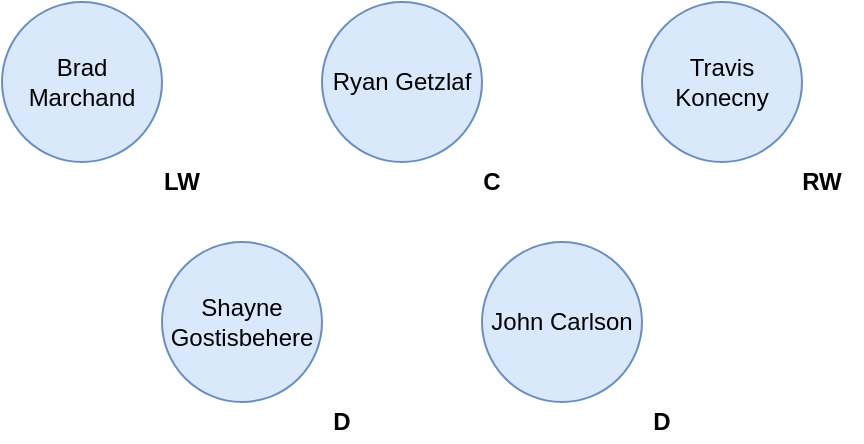 <mxfile version="14.9.0" type="google"><diagram id="qoh3MR3aSta5XBPxgE-v" name="Page-1"><mxGraphModel dx="1422" dy="762" grid="1" gridSize="10" guides="1" tooltips="1" connect="1" arrows="1" fold="1" page="1" pageScale="1" pageWidth="850" pageHeight="1100" math="0" shadow="0"><root><mxCell id="0"/><mxCell id="1" parent="0"/><mxCell id="Z9jFncdrMseB_c4dQEdJ-1" value="Travis Konecny" style="ellipse;whiteSpace=wrap;html=1;aspect=fixed;fillColor=#dae8fc;strokeColor=#6c8ebf;" vertex="1" parent="1"><mxGeometry x="480" y="320" width="80" height="80" as="geometry"/></mxCell><mxCell id="Z9jFncdrMseB_c4dQEdJ-2" value="Brad Marchand" style="ellipse;whiteSpace=wrap;html=1;aspect=fixed;fillColor=#dae8fc;strokeColor=#6c8ebf;" vertex="1" parent="1"><mxGeometry x="160" y="320" width="80" height="80" as="geometry"/></mxCell><mxCell id="Z9jFncdrMseB_c4dQEdJ-3" value="Ryan Getzlaf" style="ellipse;whiteSpace=wrap;html=1;aspect=fixed;fillColor=#dae8fc;strokeColor=#6c8ebf;" vertex="1" parent="1"><mxGeometry x="320" y="320" width="80" height="80" as="geometry"/></mxCell><mxCell id="Z9jFncdrMseB_c4dQEdJ-4" value="Shayne Gostisbehere" style="ellipse;whiteSpace=wrap;html=1;aspect=fixed;fillColor=#dae8fc;strokeColor=#6c8ebf;" vertex="1" parent="1"><mxGeometry x="240" y="440" width="80" height="80" as="geometry"/></mxCell><mxCell id="Z9jFncdrMseB_c4dQEdJ-5" value="John Carlson" style="ellipse;whiteSpace=wrap;html=1;aspect=fixed;fillColor=#dae8fc;strokeColor=#6c8ebf;" vertex="1" parent="1"><mxGeometry x="400" y="440" width="80" height="80" as="geometry"/></mxCell><mxCell id="Z9jFncdrMseB_c4dQEdJ-6" value="&lt;b&gt;LW&lt;/b&gt;" style="text;html=1;strokeColor=none;fillColor=none;align=center;verticalAlign=middle;whiteSpace=wrap;rounded=0;" vertex="1" parent="1"><mxGeometry x="230" y="400" width="40" height="20" as="geometry"/></mxCell><mxCell id="Z9jFncdrMseB_c4dQEdJ-7" value="&lt;b&gt;C&lt;/b&gt;" style="text;html=1;strokeColor=none;fillColor=none;align=center;verticalAlign=middle;whiteSpace=wrap;rounded=0;" vertex="1" parent="1"><mxGeometry x="385" y="400" width="40" height="20" as="geometry"/></mxCell><mxCell id="Z9jFncdrMseB_c4dQEdJ-8" value="&lt;b&gt;RW&lt;/b&gt;" style="text;html=1;strokeColor=none;fillColor=none;align=center;verticalAlign=middle;whiteSpace=wrap;rounded=0;" vertex="1" parent="1"><mxGeometry x="550" y="400" width="40" height="20" as="geometry"/></mxCell><mxCell id="Z9jFncdrMseB_c4dQEdJ-9" value="&lt;b&gt;D&lt;/b&gt;" style="text;html=1;strokeColor=none;fillColor=none;align=center;verticalAlign=middle;whiteSpace=wrap;rounded=0;" vertex="1" parent="1"><mxGeometry x="310" y="520" width="40" height="20" as="geometry"/></mxCell><mxCell id="Z9jFncdrMseB_c4dQEdJ-10" value="&lt;b&gt;D&lt;/b&gt;" style="text;html=1;strokeColor=none;fillColor=none;align=center;verticalAlign=middle;whiteSpace=wrap;rounded=0;" vertex="1" parent="1"><mxGeometry x="470" y="520" width="40" height="20" as="geometry"/></mxCell></root></mxGraphModel></diagram></mxfile>